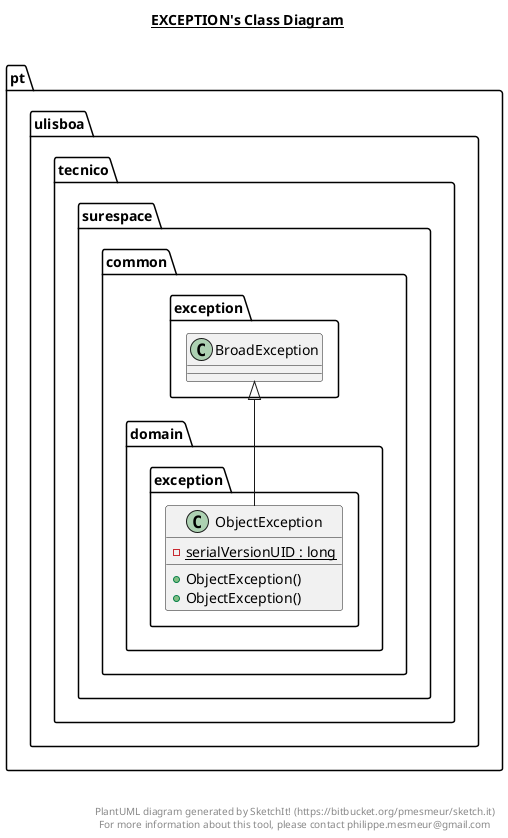 @startuml

title __EXCEPTION's Class Diagram__\n

  namespace pt.ulisboa.tecnico.surespace.common.domain {
    namespace exception {
      class pt.ulisboa.tecnico.surespace.common.domain.exception.ObjectException {
          {static} - serialVersionUID : long
          + ObjectException()
          + ObjectException()
      }
    }
  }
  

  pt.ulisboa.tecnico.surespace.common.domain.exception.ObjectException -up-|> pt.ulisboa.tecnico.surespace.common.exception.BroadException


right footer


PlantUML diagram generated by SketchIt! (https://bitbucket.org/pmesmeur/sketch.it)
For more information about this tool, please contact philippe.mesmeur@gmail.com
endfooter

@enduml
